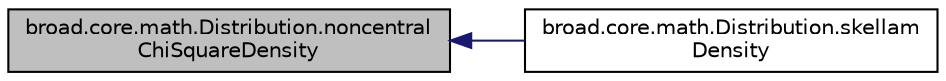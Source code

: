 digraph "broad.core.math.Distribution.noncentralChiSquareDensity"
{
  edge [fontname="Helvetica",fontsize="10",labelfontname="Helvetica",labelfontsize="10"];
  node [fontname="Helvetica",fontsize="10",shape=record];
  rankdir="LR";
  Node1 [label="broad.core.math.Distribution.noncentral\lChiSquareDensity",height=0.2,width=0.4,color="black", fillcolor="grey75", style="filled" fontcolor="black"];
  Node1 -> Node2 [dir="back",color="midnightblue",fontsize="10",style="solid",fontname="Helvetica"];
  Node2 [label="broad.core.math.Distribution.skellam\lDensity",height=0.2,width=0.4,color="black", fillcolor="white", style="filled",URL="$classbroad_1_1core_1_1math_1_1_distribution.html#afaa8ff22b9120443d6ea3b7002d1003c"];
}
